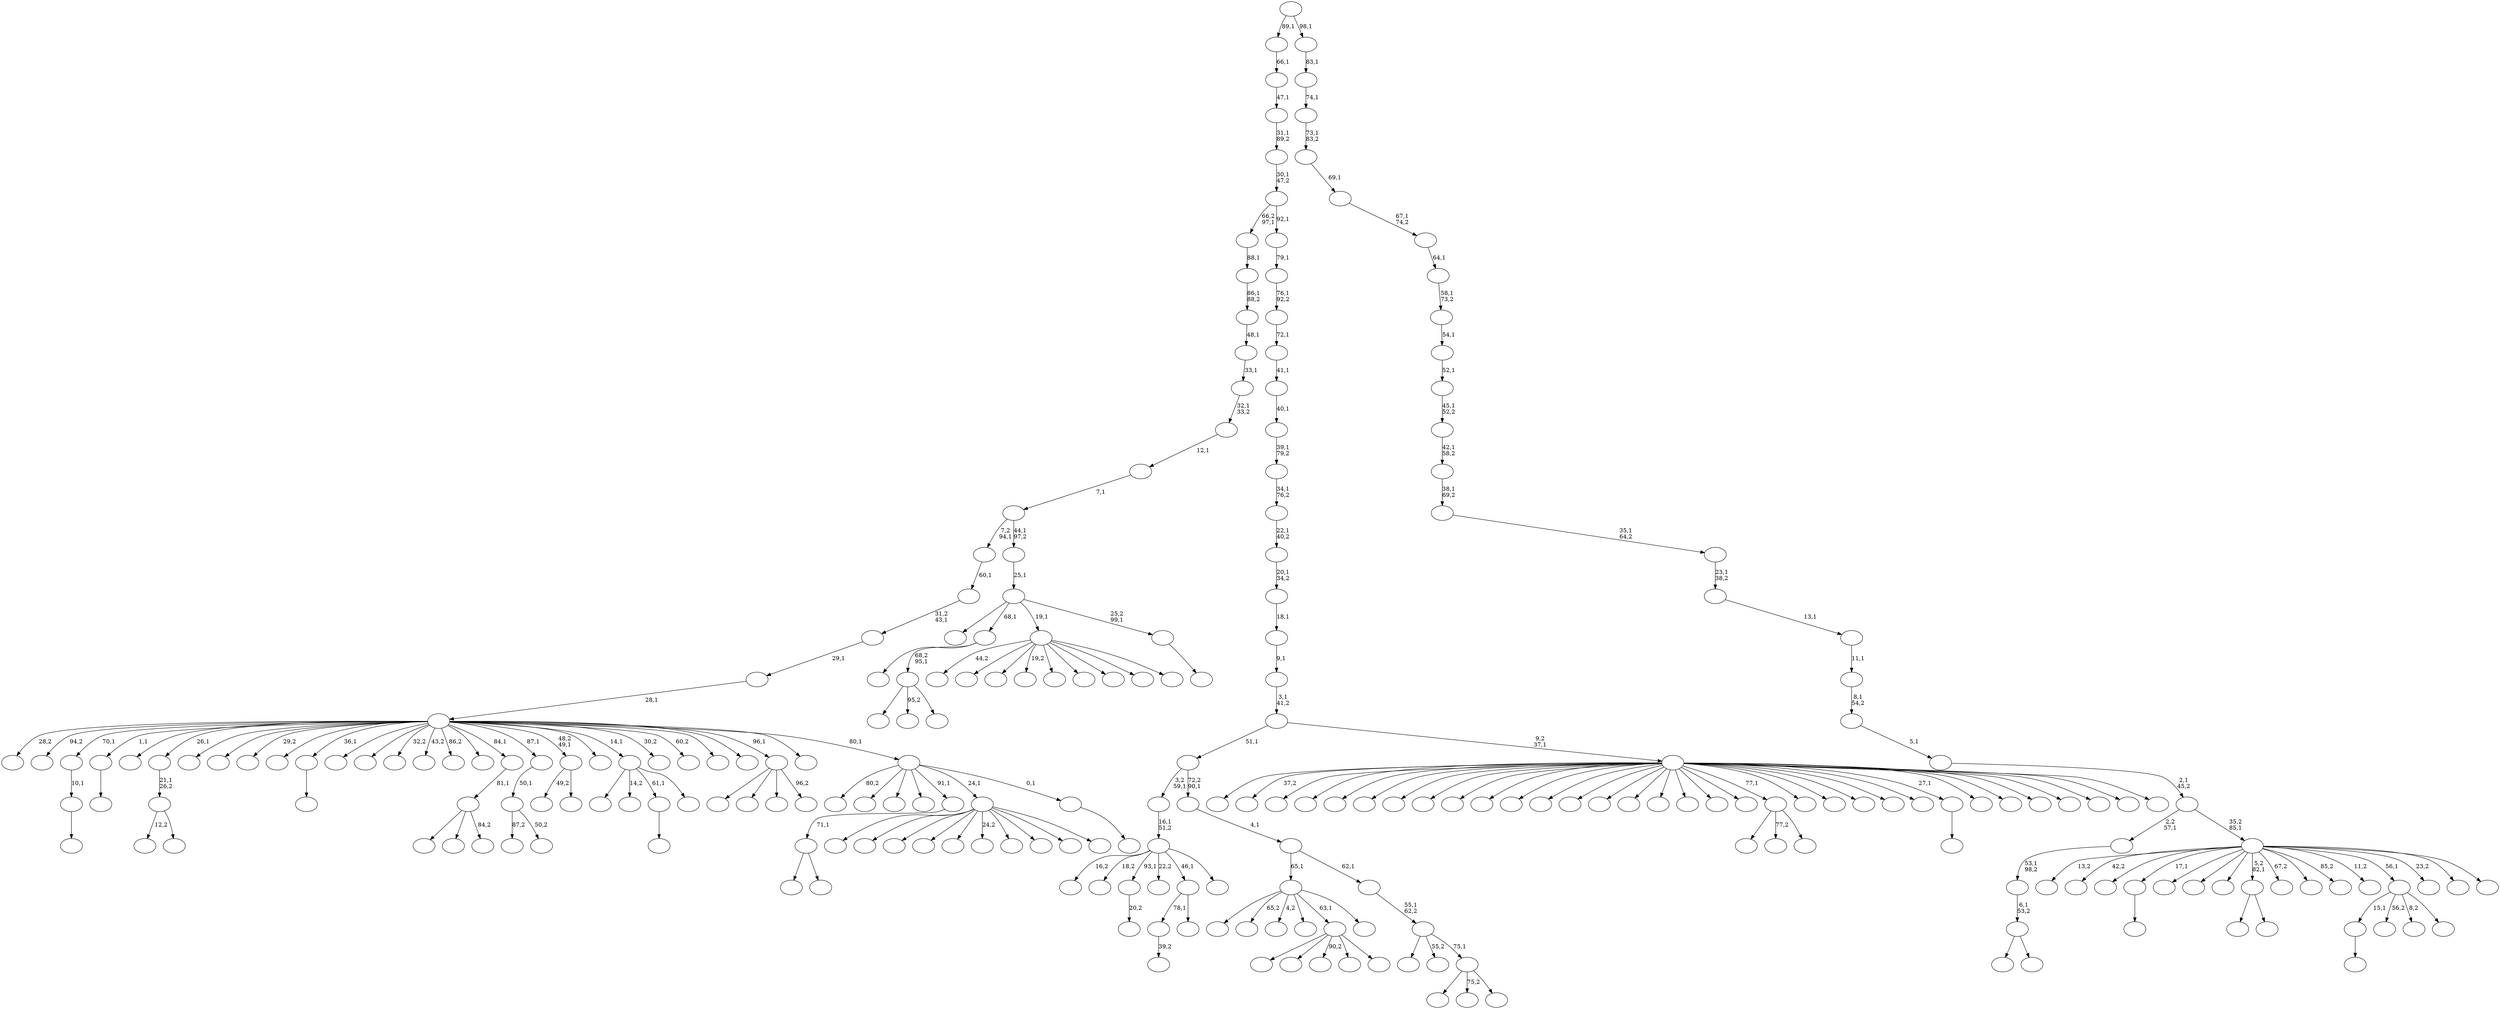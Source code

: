 digraph T {
	250 [label=""]
	249 [label=""]
	248 [label=""]
	247 [label=""]
	246 [label=""]
	245 [label=""]
	244 [label=""]
	243 [label=""]
	242 [label=""]
	241 [label=""]
	240 [label=""]
	239 [label=""]
	238 [label=""]
	237 [label=""]
	236 [label=""]
	235 [label=""]
	234 [label=""]
	233 [label=""]
	232 [label=""]
	231 [label=""]
	230 [label=""]
	229 [label=""]
	228 [label=""]
	227 [label=""]
	226 [label=""]
	225 [label=""]
	224 [label=""]
	223 [label=""]
	222 [label=""]
	221 [label=""]
	220 [label=""]
	219 [label=""]
	218 [label=""]
	217 [label=""]
	216 [label=""]
	215 [label=""]
	214 [label=""]
	213 [label=""]
	212 [label=""]
	211 [label=""]
	210 [label=""]
	209 [label=""]
	208 [label=""]
	207 [label=""]
	206 [label=""]
	205 [label=""]
	204 [label=""]
	203 [label=""]
	202 [label=""]
	201 [label=""]
	200 [label=""]
	199 [label=""]
	198 [label=""]
	197 [label=""]
	196 [label=""]
	195 [label=""]
	194 [label=""]
	193 [label=""]
	192 [label=""]
	191 [label=""]
	190 [label=""]
	189 [label=""]
	188 [label=""]
	187 [label=""]
	186 [label=""]
	185 [label=""]
	184 [label=""]
	183 [label=""]
	182 [label=""]
	181 [label=""]
	180 [label=""]
	179 [label=""]
	178 [label=""]
	177 [label=""]
	176 [label=""]
	175 [label=""]
	174 [label=""]
	173 [label=""]
	172 [label=""]
	171 [label=""]
	170 [label=""]
	169 [label=""]
	168 [label=""]
	167 [label=""]
	166 [label=""]
	165 [label=""]
	164 [label=""]
	163 [label=""]
	162 [label=""]
	161 [label=""]
	160 [label=""]
	159 [label=""]
	158 [label=""]
	157 [label=""]
	156 [label=""]
	155 [label=""]
	154 [label=""]
	153 [label=""]
	152 [label=""]
	151 [label=""]
	150 [label=""]
	149 [label=""]
	148 [label=""]
	147 [label=""]
	146 [label=""]
	145 [label=""]
	144 [label=""]
	143 [label=""]
	142 [label=""]
	141 [label=""]
	140 [label=""]
	139 [label=""]
	138 [label=""]
	137 [label=""]
	136 [label=""]
	135 [label=""]
	134 [label=""]
	133 [label=""]
	132 [label=""]
	131 [label=""]
	130 [label=""]
	129 [label=""]
	128 [label=""]
	127 [label=""]
	126 [label=""]
	125 [label=""]
	124 [label=""]
	123 [label=""]
	122 [label=""]
	121 [label=""]
	120 [label=""]
	119 [label=""]
	118 [label=""]
	117 [label=""]
	116 [label=""]
	115 [label=""]
	114 [label=""]
	113 [label=""]
	112 [label=""]
	111 [label=""]
	110 [label=""]
	109 [label=""]
	108 [label=""]
	107 [label=""]
	106 [label=""]
	105 [label=""]
	104 [label=""]
	103 [label=""]
	102 [label=""]
	101 [label=""]
	100 [label=""]
	99 [label=""]
	98 [label=""]
	97 [label=""]
	96 [label=""]
	95 [label=""]
	94 [label=""]
	93 [label=""]
	92 [label=""]
	91 [label=""]
	90 [label=""]
	89 [label=""]
	88 [label=""]
	87 [label=""]
	86 [label=""]
	85 [label=""]
	84 [label=""]
	83 [label=""]
	82 [label=""]
	81 [label=""]
	80 [label=""]
	79 [label=""]
	78 [label=""]
	77 [label=""]
	76 [label=""]
	75 [label=""]
	74 [label=""]
	73 [label=""]
	72 [label=""]
	71 [label=""]
	70 [label=""]
	69 [label=""]
	68 [label=""]
	67 [label=""]
	66 [label=""]
	65 [label=""]
	64 [label=""]
	63 [label=""]
	62 [label=""]
	61 [label=""]
	60 [label=""]
	59 [label=""]
	58 [label=""]
	57 [label=""]
	56 [label=""]
	55 [label=""]
	54 [label=""]
	53 [label=""]
	52 [label=""]
	51 [label=""]
	50 [label=""]
	49 [label=""]
	48 [label=""]
	47 [label=""]
	46 [label=""]
	45 [label=""]
	44 [label=""]
	43 [label=""]
	42 [label=""]
	41 [label=""]
	40 [label=""]
	39 [label=""]
	38 [label=""]
	37 [label=""]
	36 [label=""]
	35 [label=""]
	34 [label=""]
	33 [label=""]
	32 [label=""]
	31 [label=""]
	30 [label=""]
	29 [label=""]
	28 [label=""]
	27 [label=""]
	26 [label=""]
	25 [label=""]
	24 [label=""]
	23 [label=""]
	22 [label=""]
	21 [label=""]
	20 [label=""]
	19 [label=""]
	18 [label=""]
	17 [label=""]
	16 [label=""]
	15 [label=""]
	14 [label=""]
	13 [label=""]
	12 [label=""]
	11 [label=""]
	10 [label=""]
	9 [label=""]
	8 [label=""]
	7 [label=""]
	6 [label=""]
	5 [label=""]
	4 [label=""]
	3 [label=""]
	2 [label=""]
	1 [label=""]
	0 [label=""]
	225 -> 226 [label=""]
	224 -> 225 [label="10,1"]
	217 -> 218 [label="20,2"]
	208 -> 209 [label=""]
	206 -> 207 [label=""]
	201 -> 202 [label=""]
	193 -> 232 [label="12,2"]
	193 -> 194 [label=""]
	192 -> 193 [label="21,1\n26,2"]
	167 -> 168 [label=""]
	161 -> 162 [label="39,2"]
	156 -> 204 [label=""]
	156 -> 157 [label=""]
	151 -> 175 [label=""]
	151 -> 173 [label="77,2"]
	151 -> 152 [label=""]
	148 -> 240 [label=""]
	148 -> 149 [label=""]
	147 -> 148 [label="71,1"]
	144 -> 161 [label="78,1"]
	144 -> 145 [label=""]
	130 -> 201 [label="15,1"]
	130 -> 178 [label="56,2"]
	130 -> 163 [label="8,2"]
	130 -> 131 [label=""]
	127 -> 220 [label=""]
	127 -> 196 [label="95,2"]
	127 -> 128 [label=""]
	126 -> 187 [label=""]
	126 -> 127 [label="68,2\n95,1"]
	124 -> 243 [label=""]
	124 -> 228 [label=""]
	124 -> 125 [label="84,2"]
	123 -> 124 [label="81,1"]
	121 -> 122 [label=""]
	114 -> 174 [label="87,2"]
	114 -> 115 [label="50,2"]
	113 -> 114 [label="50,1"]
	111 -> 112 [label=""]
	106 -> 205 [label="49,2"]
	106 -> 107 [label=""]
	104 -> 247 [label="16,2"]
	104 -> 233 [label="18,2"]
	104 -> 217 [label="93,1"]
	104 -> 214 [label="22,2"]
	104 -> 144 [label="46,1"]
	104 -> 105 [label=""]
	103 -> 104 [label="16,1\n51,2"]
	95 -> 227 [label=""]
	95 -> 142 [label="14,2"]
	95 -> 121 [label="61,1"]
	95 -> 96 [label=""]
	93 -> 248 [label=""]
	93 -> 244 [label=""]
	93 -> 177 [label="90,2"]
	93 -> 153 [label=""]
	93 -> 94 [label=""]
	82 -> 222 [label=""]
	82 -> 210 [label="65,2"]
	82 -> 190 [label="4,2"]
	82 -> 119 [label=""]
	82 -> 93 [label="63,1"]
	82 -> 83 [label=""]
	80 -> 203 [label=""]
	80 -> 170 [label=""]
	80 -> 165 [label=""]
	80 -> 81 [label="96,2"]
	78 -> 198 [label=""]
	78 -> 99 [label="75,2"]
	78 -> 79 [label=""]
	77 -> 183 [label=""]
	77 -> 90 [label="55,2"]
	77 -> 78 [label="75,1"]
	76 -> 77 [label="55,1\n62,2"]
	75 -> 82 [label="65,1"]
	75 -> 76 [label="62,1"]
	74 -> 75 [label="4,1"]
	73 -> 103 [label="3,2\n59,1"]
	73 -> 74 [label="72,2\n90,1"]
	71 -> 246 [label=""]
	71 -> 219 [label=""]
	71 -> 199 [label=""]
	71 -> 158 [label=""]
	71 -> 146 [label=""]
	71 -> 135 [label="24,2"]
	71 -> 100 [label=""]
	71 -> 92 [label=""]
	71 -> 84 [label=""]
	71 -> 72 [label=""]
	69 -> 242 [label="44,2"]
	69 -> 212 [label=""]
	69 -> 197 [label=""]
	69 -> 191 [label="19,2"]
	69 -> 171 [label=""]
	69 -> 117 [label=""]
	69 -> 116 [label=""]
	69 -> 110 [label=""]
	69 -> 70 [label=""]
	66 -> 67 [label=""]
	65 -> 215 [label="80,2"]
	65 -> 211 [label=""]
	65 -> 189 [label=""]
	65 -> 182 [label=""]
	65 -> 147 [label="91,1"]
	65 -> 71 [label="24,1"]
	65 -> 66 [label="0,1"]
	64 -> 231 [label="28,2"]
	64 -> 229 [label="94,2"]
	64 -> 224 [label="70,1"]
	64 -> 208 [label="1,1"]
	64 -> 195 [label=""]
	64 -> 192 [label="26,1"]
	64 -> 188 [label=""]
	64 -> 185 [label=""]
	64 -> 184 [label="29,2"]
	64 -> 181 [label=""]
	64 -> 167 [label="36,1"]
	64 -> 159 [label=""]
	64 -> 154 [label=""]
	64 -> 141 [label="32,2"]
	64 -> 138 [label="43,2"]
	64 -> 136 [label="86,2"]
	64 -> 129 [label=""]
	64 -> 123 [label="84,1"]
	64 -> 113 [label="87,1"]
	64 -> 106 [label="48,2\n49,1"]
	64 -> 98 [label=""]
	64 -> 95 [label="14,1"]
	64 -> 91 [label="30,2"]
	64 -> 89 [label="60,2"]
	64 -> 86 [label=""]
	64 -> 85 [label=""]
	64 -> 80 [label="96,1"]
	64 -> 68 [label=""]
	64 -> 65 [label="80,1"]
	63 -> 64 [label="28,1"]
	62 -> 63 [label="29,1"]
	61 -> 62 [label="31,2\n43,1"]
	60 -> 61 [label="60,1"]
	58 -> 59 [label=""]
	57 -> 150 [label=""]
	57 -> 126 [label="68,1"]
	57 -> 69 [label="19,1"]
	57 -> 58 [label="25,2\n99,1"]
	56 -> 57 [label="25,1"]
	55 -> 60 [label="7,2\n94,1"]
	55 -> 56 [label="44,1\n97,2"]
	54 -> 55 [label="7,1"]
	53 -> 54 [label="12,1"]
	52 -> 53 [label="32,1\n33,2"]
	51 -> 52 [label="33,1"]
	50 -> 51 [label="48,1"]
	49 -> 50 [label="86,1\n88,2"]
	48 -> 49 [label="88,1"]
	45 -> 169 [label=""]
	45 -> 46 [label=""]
	44 -> 45 [label="6,1\n53,2"]
	43 -> 44 [label="53,1\n98,2"]
	41 -> 250 [label=""]
	41 -> 249 [label="37,2"]
	41 -> 245 [label=""]
	41 -> 241 [label=""]
	41 -> 236 [label=""]
	41 -> 235 [label=""]
	41 -> 234 [label=""]
	41 -> 230 [label=""]
	41 -> 223 [label=""]
	41 -> 221 [label=""]
	41 -> 216 [label=""]
	41 -> 213 [label=""]
	41 -> 200 [label=""]
	41 -> 186 [label=""]
	41 -> 180 [label=""]
	41 -> 179 [label=""]
	41 -> 172 [label=""]
	41 -> 166 [label=""]
	41 -> 155 [label=""]
	41 -> 151 [label="77,1"]
	41 -> 140 [label=""]
	41 -> 134 [label=""]
	41 -> 133 [label=""]
	41 -> 120 [label=""]
	41 -> 118 [label=""]
	41 -> 111 [label="27,1"]
	41 -> 109 [label=""]
	41 -> 102 [label=""]
	41 -> 101 [label=""]
	41 -> 88 [label=""]
	41 -> 87 [label=""]
	41 -> 47 [label=""]
	41 -> 42 [label=""]
	40 -> 73 [label="51,1"]
	40 -> 41 [label="9,2\n37,1"]
	39 -> 40 [label="3,1\n41,2"]
	38 -> 39 [label="9,1"]
	37 -> 38 [label="18,1"]
	36 -> 37 [label="20,1\n34,2"]
	35 -> 36 [label="22,1\n40,2"]
	34 -> 35 [label="34,1\n76,2"]
	33 -> 34 [label="39,1\n79,2"]
	32 -> 33 [label="40,1"]
	31 -> 32 [label="41,1"]
	30 -> 31 [label="72,1"]
	29 -> 30 [label="76,1\n92,2"]
	28 -> 29 [label="79,1"]
	27 -> 48 [label="66,2\n97,1"]
	27 -> 28 [label="92,1"]
	26 -> 27 [label="30,1\n47,2"]
	25 -> 26 [label="31,1\n89,2"]
	24 -> 25 [label="47,1"]
	23 -> 24 [label="66,1"]
	21 -> 239 [label="13,2"]
	21 -> 238 [label="42,2"]
	21 -> 237 [label=""]
	21 -> 206 [label="17,1"]
	21 -> 176 [label=""]
	21 -> 164 [label=""]
	21 -> 160 [label=""]
	21 -> 156 [label="5,2\n82,1"]
	21 -> 143 [label="67,2"]
	21 -> 139 [label=""]
	21 -> 137 [label="85,2"]
	21 -> 132 [label="11,2"]
	21 -> 130 [label="56,1"]
	21 -> 108 [label="23,2"]
	21 -> 97 [label=""]
	21 -> 22 [label=""]
	20 -> 43 [label="2,2\n57,1"]
	20 -> 21 [label="35,2\n85,1"]
	19 -> 20 [label="2,1\n45,2"]
	18 -> 19 [label="5,1"]
	17 -> 18 [label="8,1\n54,2"]
	16 -> 17 [label="11,1"]
	15 -> 16 [label="13,1"]
	14 -> 15 [label="23,1\n38,2"]
	13 -> 14 [label="35,1\n64,2"]
	12 -> 13 [label="38,1\n69,2"]
	11 -> 12 [label="42,1\n58,2"]
	10 -> 11 [label="45,1\n52,2"]
	9 -> 10 [label="52,1"]
	8 -> 9 [label="54,1"]
	7 -> 8 [label="58,1\n73,2"]
	6 -> 7 [label="64,1"]
	5 -> 6 [label="67,1\n74,2"]
	4 -> 5 [label="69,1"]
	3 -> 4 [label="73,1\n83,2"]
	2 -> 3 [label="74,1"]
	1 -> 2 [label="83,1"]
	0 -> 23 [label="89,1"]
	0 -> 1 [label="98,1"]
}
